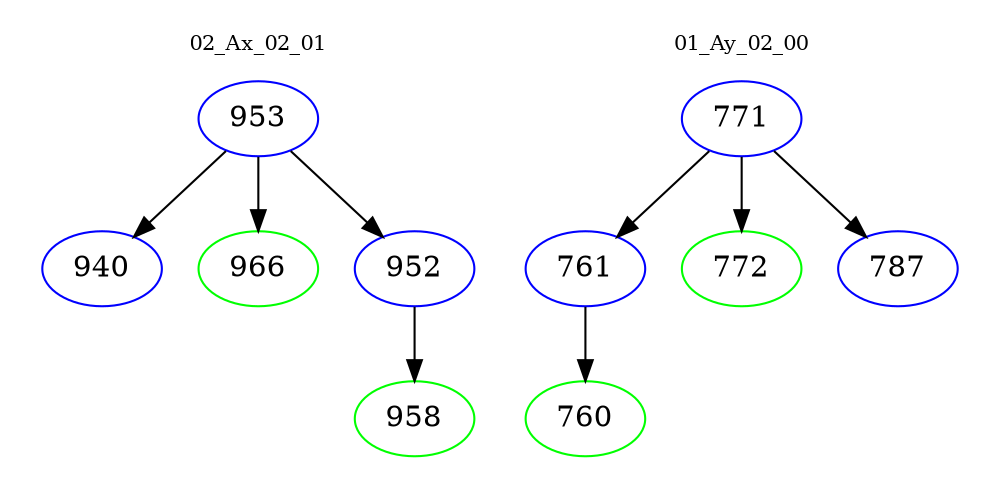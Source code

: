 digraph{
subgraph cluster_0 {
color = white
label = "02_Ax_02_01";
fontsize=10;
T0_953 [label="953", color="blue"]
T0_953 -> T0_940 [color="black"]
T0_940 [label="940", color="blue"]
T0_953 -> T0_966 [color="black"]
T0_966 [label="966", color="green"]
T0_953 -> T0_952 [color="black"]
T0_952 [label="952", color="blue"]
T0_952 -> T0_958 [color="black"]
T0_958 [label="958", color="green"]
}
subgraph cluster_1 {
color = white
label = "01_Ay_02_00";
fontsize=10;
T1_771 [label="771", color="blue"]
T1_771 -> T1_761 [color="black"]
T1_761 [label="761", color="blue"]
T1_761 -> T1_760 [color="black"]
T1_760 [label="760", color="green"]
T1_771 -> T1_772 [color="black"]
T1_772 [label="772", color="green"]
T1_771 -> T1_787 [color="black"]
T1_787 [label="787", color="blue"]
}
}
